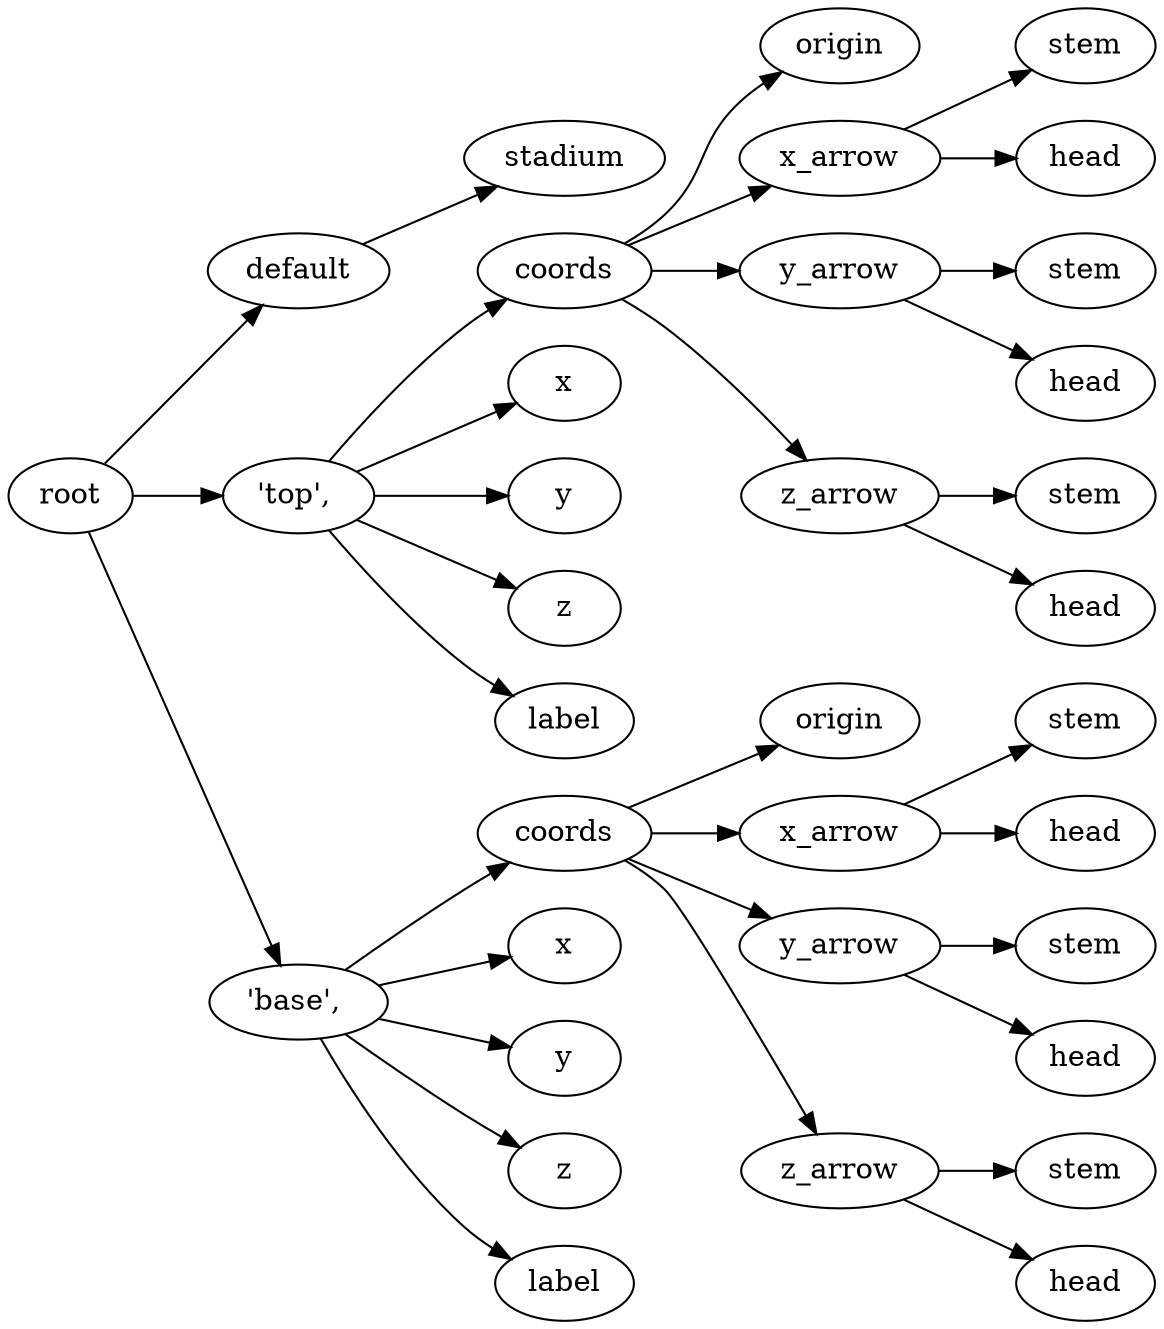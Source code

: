 digraph default {
	graph [rankdir=LR]
	root_69 [label=root href="javascript:s=&quot;\(\)\nNone&quot;; console.log(s); alert(s);"]
	default_70 [label=default href="javascript:s=&quot;\(&#x27;default&#x27;,\)\nStadiumRevolution&quot;; console.log(s); alert(s);" tooltip=StadiumRevolution]
	stadium_71 [label=stadium href="javascript:s=&quot;\(&#x27;default&#x27;,\ &#x27;stadium&#x27;\)\nRotateExtrude&quot;; console.log(s); alert(s);" tooltip=RotateExtrude]
	72 [label="'top',\ " href="javascript:s=&quot;\(&quot;&#x27;top&#x27;,\ &quot;,\)\nAnnotatedCoordinates&quot;; console.log(s); alert(s);" tooltip=AnnotatedCoordinates]
	coords_73 [label=coords href="javascript:s=&quot;\(&quot;&#x27;top&#x27;,\ &quot;,\ &#x27;coords&#x27;\)\nCoordinates&quot;; console.log(s); alert(s);" tooltip=Coordinates]
	origin_74 [label=origin href="javascript:s=&quot;\(&quot;&#x27;top&#x27;,\ &quot;,\ &#x27;coords&#x27;,\ &#x27;origin&#x27;\)\nCoordinatesCage&quot;; console.log(s); alert(s);" tooltip=CoordinatesCage]
	x_arrow_75 [label=x_arrow href="javascript:s=&quot;\(&quot;&#x27;top&#x27;,\ &quot;,\ &#x27;coords&#x27;,\ &#x27;x_arrow&#x27;\)\nArrow&quot;; console.log(s); alert(s);" tooltip=Arrow]
	stem_76 [label=stem href="javascript:s=&quot;\(&quot;&#x27;top&#x27;,\ &quot;,\ &#x27;coords&#x27;,\ &#x27;x_arrow&#x27;,\ &#x27;stem&#x27;\)\nCone&quot;; console.log(s); alert(s);" tooltip=Cone]
	head_77 [label=head href="javascript:s=&quot;\(&quot;&#x27;top&#x27;,\ &quot;,\ &#x27;coords&#x27;,\ &#x27;x_arrow&#x27;,\ &#x27;head&#x27;\)\nCone&quot;; console.log(s); alert(s);" tooltip=Cone]
	y_arrow_78 [label=y_arrow href="javascript:s=&quot;\(&quot;&#x27;top&#x27;,\ &quot;,\ &#x27;coords&#x27;,\ &#x27;y_arrow&#x27;\)\nArrow&quot;; console.log(s); alert(s);" tooltip=Arrow]
	stem_79 [label=stem href="javascript:s=&quot;\(&quot;&#x27;top&#x27;,\ &quot;,\ &#x27;coords&#x27;,\ &#x27;y_arrow&#x27;,\ &#x27;stem&#x27;\)\nCone&quot;; console.log(s); alert(s);" tooltip=Cone]
	head_80 [label=head href="javascript:s=&quot;\(&quot;&#x27;top&#x27;,\ &quot;,\ &#x27;coords&#x27;,\ &#x27;y_arrow&#x27;,\ &#x27;head&#x27;\)\nCone&quot;; console.log(s); alert(s);" tooltip=Cone]
	z_arrow_81 [label=z_arrow href="javascript:s=&quot;\(&quot;&#x27;top&#x27;,\ &quot;,\ &#x27;coords&#x27;,\ &#x27;z_arrow&#x27;\)\nArrow&quot;; console.log(s); alert(s);" tooltip=Arrow]
	stem_82 [label=stem href="javascript:s=&quot;\(&quot;&#x27;top&#x27;,\ &quot;,\ &#x27;coords&#x27;,\ &#x27;z_arrow&#x27;,\ &#x27;stem&#x27;\)\nCone&quot;; console.log(s); alert(s);" tooltip=Cone]
	head_83 [label=head href="javascript:s=&quot;\(&quot;&#x27;top&#x27;,\ &quot;,\ &#x27;coords&#x27;,\ &#x27;z_arrow&#x27;,\ &#x27;head&#x27;\)\nCone&quot;; console.log(s); alert(s);" tooltip=Cone]
	x_84 [label=x href="javascript:s=&quot;\(&quot;&#x27;top&#x27;,\ &quot;,\ &#x27;x&#x27;\)\nText&quot;; console.log(s); alert(s);" tooltip=Text]
	y_85 [label=y href="javascript:s=&quot;\(&quot;&#x27;top&#x27;,\ &quot;,\ &#x27;y&#x27;\)\nText&quot;; console.log(s); alert(s);" tooltip=Text]
	z_86 [label=z href="javascript:s=&quot;\(&quot;&#x27;top&#x27;,\ &quot;,\ &#x27;z&#x27;\)\nText&quot;; console.log(s); alert(s);" tooltip=Text]
	label_87 [label=label href="javascript:s=&quot;\(&quot;&#x27;top&#x27;,\ &quot;,\ &#x27;label&#x27;\)\nText&quot;; console.log(s); alert(s);" tooltip=Text]
	88 [label="'base',\ " href="javascript:s=&quot;\(&quot;&#x27;base&#x27;,\ &quot;,\)\nAnnotatedCoordinates&quot;; console.log(s); alert(s);" tooltip=AnnotatedCoordinates]
	coords_89 [label=coords href="javascript:s=&quot;\(&quot;&#x27;base&#x27;,\ &quot;,\ &#x27;coords&#x27;\)\nCoordinates&quot;; console.log(s); alert(s);" tooltip=Coordinates]
	origin_90 [label=origin href="javascript:s=&quot;\(&quot;&#x27;base&#x27;,\ &quot;,\ &#x27;coords&#x27;,\ &#x27;origin&#x27;\)\nCoordinatesCage&quot;; console.log(s); alert(s);" tooltip=CoordinatesCage]
	x_arrow_91 [label=x_arrow href="javascript:s=&quot;\(&quot;&#x27;base&#x27;,\ &quot;,\ &#x27;coords&#x27;,\ &#x27;x_arrow&#x27;\)\nArrow&quot;; console.log(s); alert(s);" tooltip=Arrow]
	stem_92 [label=stem href="javascript:s=&quot;\(&quot;&#x27;base&#x27;,\ &quot;,\ &#x27;coords&#x27;,\ &#x27;x_arrow&#x27;,\ &#x27;stem&#x27;\)\nCone&quot;; console.log(s); alert(s);" tooltip=Cone]
	head_93 [label=head href="javascript:s=&quot;\(&quot;&#x27;base&#x27;,\ &quot;,\ &#x27;coords&#x27;,\ &#x27;x_arrow&#x27;,\ &#x27;head&#x27;\)\nCone&quot;; console.log(s); alert(s);" tooltip=Cone]
	y_arrow_94 [label=y_arrow href="javascript:s=&quot;\(&quot;&#x27;base&#x27;,\ &quot;,\ &#x27;coords&#x27;,\ &#x27;y_arrow&#x27;\)\nArrow&quot;; console.log(s); alert(s);" tooltip=Arrow]
	stem_95 [label=stem href="javascript:s=&quot;\(&quot;&#x27;base&#x27;,\ &quot;,\ &#x27;coords&#x27;,\ &#x27;y_arrow&#x27;,\ &#x27;stem&#x27;\)\nCone&quot;; console.log(s); alert(s);" tooltip=Cone]
	head_96 [label=head href="javascript:s=&quot;\(&quot;&#x27;base&#x27;,\ &quot;,\ &#x27;coords&#x27;,\ &#x27;y_arrow&#x27;,\ &#x27;head&#x27;\)\nCone&quot;; console.log(s); alert(s);" tooltip=Cone]
	z_arrow_97 [label=z_arrow href="javascript:s=&quot;\(&quot;&#x27;base&#x27;,\ &quot;,\ &#x27;coords&#x27;,\ &#x27;z_arrow&#x27;\)\nArrow&quot;; console.log(s); alert(s);" tooltip=Arrow]
	stem_98 [label=stem href="javascript:s=&quot;\(&quot;&#x27;base&#x27;,\ &quot;,\ &#x27;coords&#x27;,\ &#x27;z_arrow&#x27;,\ &#x27;stem&#x27;\)\nCone&quot;; console.log(s); alert(s);" tooltip=Cone]
	head_99 [label=head href="javascript:s=&quot;\(&quot;&#x27;base&#x27;,\ &quot;,\ &#x27;coords&#x27;,\ &#x27;z_arrow&#x27;,\ &#x27;head&#x27;\)\nCone&quot;; console.log(s); alert(s);" tooltip=Cone]
	x_100 [label=x href="javascript:s=&quot;\(&quot;&#x27;base&#x27;,\ &quot;,\ &#x27;x&#x27;\)\nText&quot;; console.log(s); alert(s);" tooltip=Text]
	y_101 [label=y href="javascript:s=&quot;\(&quot;&#x27;base&#x27;,\ &quot;,\ &#x27;y&#x27;\)\nText&quot;; console.log(s); alert(s);" tooltip=Text]
	z_102 [label=z href="javascript:s=&quot;\(&quot;&#x27;base&#x27;,\ &quot;,\ &#x27;z&#x27;\)\nText&quot;; console.log(s); alert(s);" tooltip=Text]
	label_103 [label=label href="javascript:s=&quot;\(&quot;&#x27;base&#x27;,\ &quot;,\ &#x27;label&#x27;\)\nText&quot;; console.log(s); alert(s);" tooltip=Text]
	root_69 -> default_70
	default_70 -> stadium_71
	root_69 -> 72
	72 -> coords_73
	coords_73 -> origin_74
	coords_73 -> x_arrow_75
	x_arrow_75 -> stem_76
	x_arrow_75 -> head_77
	coords_73 -> y_arrow_78
	y_arrow_78 -> stem_79
	y_arrow_78 -> head_80
	coords_73 -> z_arrow_81
	z_arrow_81 -> stem_82
	z_arrow_81 -> head_83
	72 -> x_84
	72 -> y_85
	72 -> z_86
	72 -> label_87
	root_69 -> 88
	88 -> coords_89
	coords_89 -> origin_90
	coords_89 -> x_arrow_91
	x_arrow_91 -> stem_92
	x_arrow_91 -> head_93
	coords_89 -> y_arrow_94
	y_arrow_94 -> stem_95
	y_arrow_94 -> head_96
	coords_89 -> z_arrow_97
	z_arrow_97 -> stem_98
	z_arrow_97 -> head_99
	88 -> x_100
	88 -> y_101
	88 -> z_102
	88 -> label_103
}
